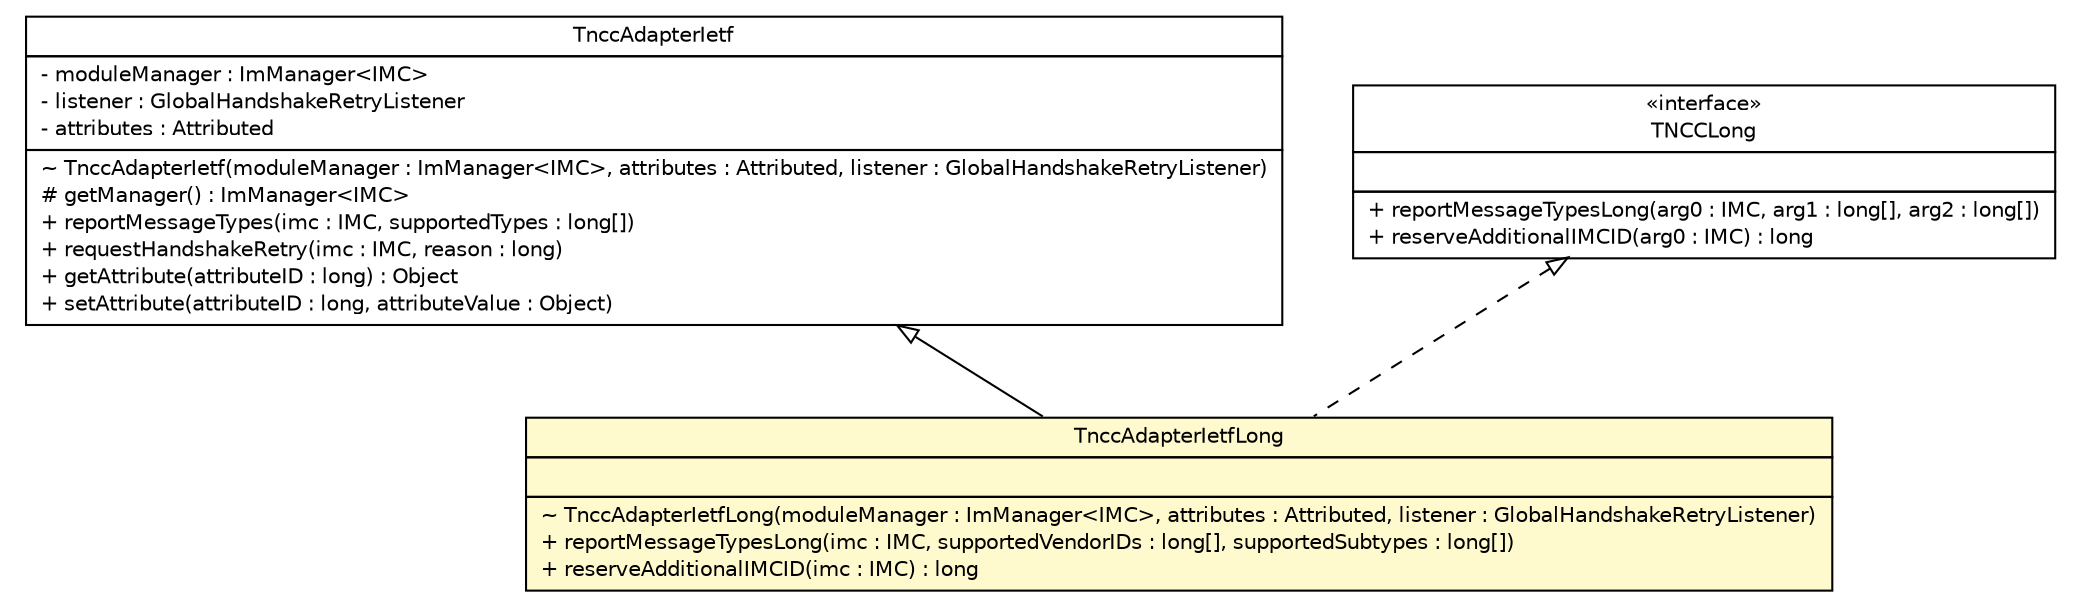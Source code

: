 #!/usr/local/bin/dot
#
# Class diagram 
# Generated by UMLGraph version R5_6 (http://www.umlgraph.org/)
#

digraph G {
	edge [fontname="Helvetica",fontsize=10,labelfontname="Helvetica",labelfontsize=10];
	node [fontname="Helvetica",fontsize=10,shape=plaintext];
	nodesep=0.25;
	ranksep=0.5;
	// de.hsbremen.tc.tnc.tnccs.adapter.tnccs.TnccAdapterIetf
	c29053 [label=<<table title="de.hsbremen.tc.tnc.tnccs.adapter.tnccs.TnccAdapterIetf" border="0" cellborder="1" cellspacing="0" cellpadding="2" port="p" href="./TnccAdapterIetf.html">
		<tr><td><table border="0" cellspacing="0" cellpadding="1">
<tr><td align="center" balign="center"> TnccAdapterIetf </td></tr>
		</table></td></tr>
		<tr><td><table border="0" cellspacing="0" cellpadding="1">
<tr><td align="left" balign="left"> - moduleManager : ImManager&lt;IMC&gt; </td></tr>
<tr><td align="left" balign="left"> - listener : GlobalHandshakeRetryListener </td></tr>
<tr><td align="left" balign="left"> - attributes : Attributed </td></tr>
		</table></td></tr>
		<tr><td><table border="0" cellspacing="0" cellpadding="1">
<tr><td align="left" balign="left"> ~ TnccAdapterIetf(moduleManager : ImManager&lt;IMC&gt;, attributes : Attributed, listener : GlobalHandshakeRetryListener) </td></tr>
<tr><td align="left" balign="left"> # getManager() : ImManager&lt;IMC&gt; </td></tr>
<tr><td align="left" balign="left"> + reportMessageTypes(imc : IMC, supportedTypes : long[]) </td></tr>
<tr><td align="left" balign="left"> + requestHandshakeRetry(imc : IMC, reason : long) </td></tr>
<tr><td align="left" balign="left"> + getAttribute(attributeID : long) : Object </td></tr>
<tr><td align="left" balign="left"> + setAttribute(attributeID : long, attributeValue : Object) </td></tr>
		</table></td></tr>
		</table>>, URL="./TnccAdapterIetf.html", fontname="Helvetica", fontcolor="black", fontsize=10.0];
	// de.hsbremen.tc.tnc.tnccs.adapter.tnccs.TnccAdapterIetfLong
	c29054 [label=<<table title="de.hsbremen.tc.tnc.tnccs.adapter.tnccs.TnccAdapterIetfLong" border="0" cellborder="1" cellspacing="0" cellpadding="2" port="p" bgcolor="lemonChiffon" href="./TnccAdapterIetfLong.html">
		<tr><td><table border="0" cellspacing="0" cellpadding="1">
<tr><td align="center" balign="center"> TnccAdapterIetfLong </td></tr>
		</table></td></tr>
		<tr><td><table border="0" cellspacing="0" cellpadding="1">
<tr><td align="left" balign="left">  </td></tr>
		</table></td></tr>
		<tr><td><table border="0" cellspacing="0" cellpadding="1">
<tr><td align="left" balign="left"> ~ TnccAdapterIetfLong(moduleManager : ImManager&lt;IMC&gt;, attributes : Attributed, listener : GlobalHandshakeRetryListener) </td></tr>
<tr><td align="left" balign="left"> + reportMessageTypesLong(imc : IMC, supportedVendorIDs : long[], supportedSubtypes : long[]) </td></tr>
<tr><td align="left" balign="left"> + reserveAdditionalIMCID(imc : IMC) : long </td></tr>
		</table></td></tr>
		</table>>, URL="./TnccAdapterIetfLong.html", fontname="Helvetica", fontcolor="black", fontsize=10.0];
	//de.hsbremen.tc.tnc.tnccs.adapter.tnccs.TnccAdapterIetfLong extends de.hsbremen.tc.tnc.tnccs.adapter.tnccs.TnccAdapterIetf
	c29053:p -> c29054:p [dir=back,arrowtail=empty];
	//de.hsbremen.tc.tnc.tnccs.adapter.tnccs.TnccAdapterIetfLong implements org.trustedcomputinggroup.tnc.ifimc.TNCCLong
	c29083:p -> c29054:p [dir=back,arrowtail=empty,style=dashed];
	// org.trustedcomputinggroup.tnc.ifimc.TNCCLong
	c29083 [label=<<table title="org.trustedcomputinggroup.tnc.ifimc.TNCCLong" border="0" cellborder="1" cellspacing="0" cellpadding="2" port="p" href="http://java.sun.com/j2se/1.4.2/docs/api/org/trustedcomputinggroup/tnc/ifimc/TNCCLong.html">
		<tr><td><table border="0" cellspacing="0" cellpadding="1">
<tr><td align="center" balign="center"> &#171;interface&#187; </td></tr>
<tr><td align="center" balign="center"> TNCCLong </td></tr>
		</table></td></tr>
		<tr><td><table border="0" cellspacing="0" cellpadding="1">
<tr><td align="left" balign="left">  </td></tr>
		</table></td></tr>
		<tr><td><table border="0" cellspacing="0" cellpadding="1">
<tr><td align="left" balign="left"> + reportMessageTypesLong(arg0 : IMC, arg1 : long[], arg2 : long[]) </td></tr>
<tr><td align="left" balign="left"> + reserveAdditionalIMCID(arg0 : IMC) : long </td></tr>
		</table></td></tr>
		</table>>, URL="http://java.sun.com/j2se/1.4.2/docs/api/org/trustedcomputinggroup/tnc/ifimc/TNCCLong.html", fontname="Helvetica", fontcolor="black", fontsize=10.0];
}

